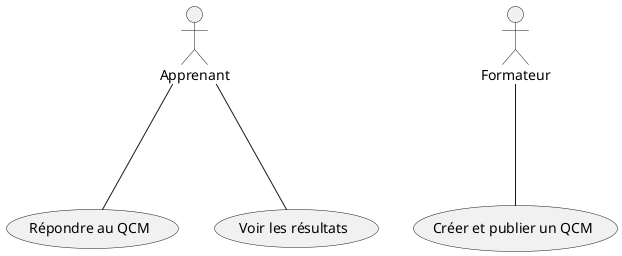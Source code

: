 @startuml
actor Apprenant
actor Formateur

usecase "Répondre au QCM" as UC1
usecase "Créer et publier un QCM" as UC4
usecase "Voir les résultats" as UC2

Apprenant -down-- UC1
Apprenant -down-- UC2

Formateur -down-- UC4
@enduml
